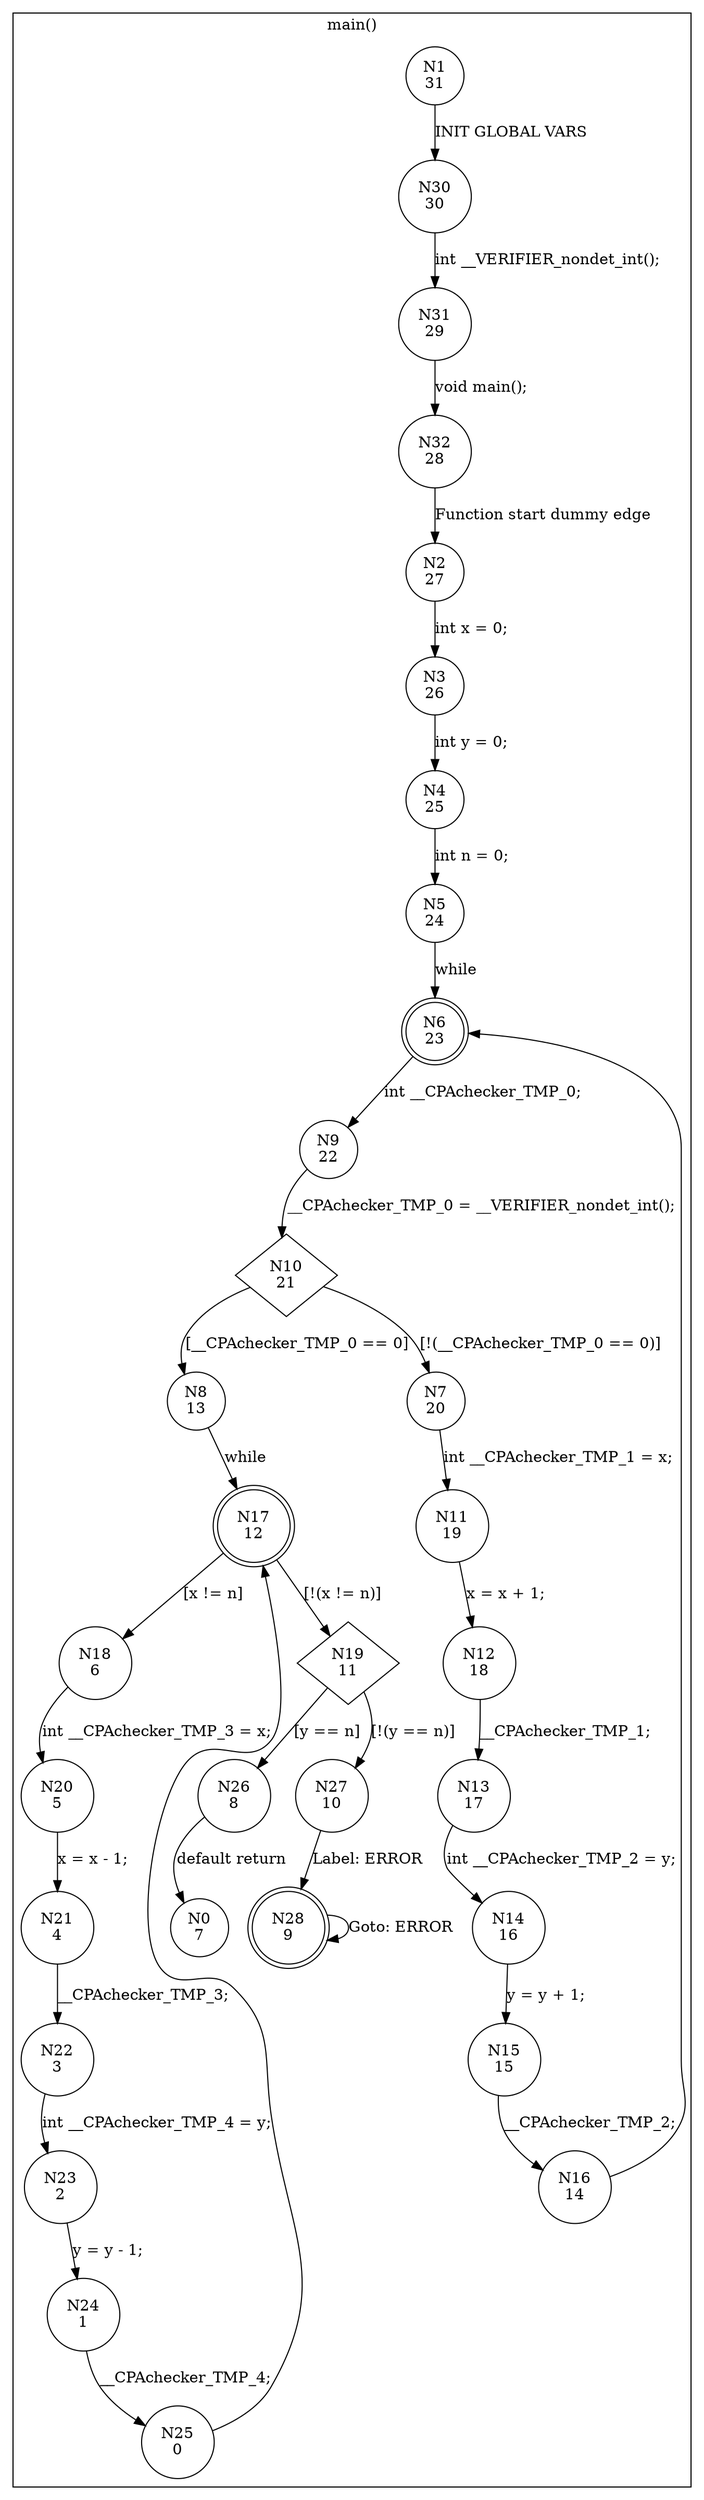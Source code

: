 digraph CFA {
1 [shape="circle" label="N1\n31"]
30 [shape="circle" label="N30\n30"]
31 [shape="circle" label="N31\n29"]
32 [shape="circle" label="N32\n28"]
2 [shape="circle" label="N2\n27"]
3 [shape="circle" label="N3\n26"]
4 [shape="circle" label="N4\n25"]
5 [shape="circle" label="N5\n24"]
6 [shape="doublecircle" label="N6\n23"]
9 [shape="circle" label="N9\n22"]
10 [shape="diamond" label="N10\n21"]
7 [shape="circle" label="N7\n20"]
11 [shape="circle" label="N11\n19"]
12 [shape="circle" label="N12\n18"]
13 [shape="circle" label="N13\n17"]
14 [shape="circle" label="N14\n16"]
15 [shape="circle" label="N15\n15"]
16 [shape="circle" label="N16\n14"]
8 [shape="circle" label="N8\n13"]
17 [shape="doublecircle" label="N17\n12"]
19 [shape="diamond" label="N19\n11"]
27 [shape="circle" label="N27\n10"]
28 [shape="doublecircle" label="N28\n9"]
26 [shape="circle" label="N26\n8"]
0 [shape="circle" label="N0\n7"]
18 [shape="circle" label="N18\n6"]
20 [shape="circle" label="N20\n5"]
21 [shape="circle" label="N21\n4"]
22 [shape="circle" label="N22\n3"]
23 [shape="circle" label="N23\n2"]
24 [shape="circle" label="N24\n1"]
25 [shape="circle" label="N25\n0"]
node [shape="circle"]
subgraph cluster_main {
label="main()"
1 -> 30 [label="INIT GLOBAL VARS"]
30 -> 31 [label="int __VERIFIER_nondet_int();"]
31 -> 32 [label="void main();"]
32 -> 2 [label="Function start dummy edge"]
2 -> 3 [label="int x = 0;"]
3 -> 4 [label="int y = 0;"]
4 -> 5 [label="int n = 0;"]
5 -> 6 [label="while"]
6 -> 9 [label="int __CPAchecker_TMP_0;"]
9 -> 10 [label="__CPAchecker_TMP_0 = __VERIFIER_nondet_int();"]
10 -> 8 [label="[__CPAchecker_TMP_0 == 0]"]
10 -> 7 [label="[!(__CPAchecker_TMP_0 == 0)]"]
7 -> 11 [label="int __CPAchecker_TMP_1 = x;"]
11 -> 12 [label="x = x + 1;"]
12 -> 13 [label="__CPAchecker_TMP_1;"]
13 -> 14 [label="int __CPAchecker_TMP_2 = y;"]
14 -> 15 [label="y = y + 1;"]
15 -> 16 [label="__CPAchecker_TMP_2;"]
16 -> 6 [label=""]
8 -> 17 [label="while"]
17 -> 18 [label="[x != n]"]
17 -> 19 [label="[!(x != n)]"]
19 -> 26 [label="[y == n]"]
19 -> 27 [label="[!(y == n)]"]
27 -> 28 [label="Label: ERROR"]
28 -> 28 [label="Goto: ERROR"]
26 -> 0 [label="default return"]
18 -> 20 [label="int __CPAchecker_TMP_3 = x;"]
20 -> 21 [label="x = x - 1;"]
21 -> 22 [label="__CPAchecker_TMP_3;"]
22 -> 23 [label="int __CPAchecker_TMP_4 = y;"]
23 -> 24 [label="y = y - 1;"]
24 -> 25 [label="__CPAchecker_TMP_4;"]
25 -> 17 [label=""]}
}
